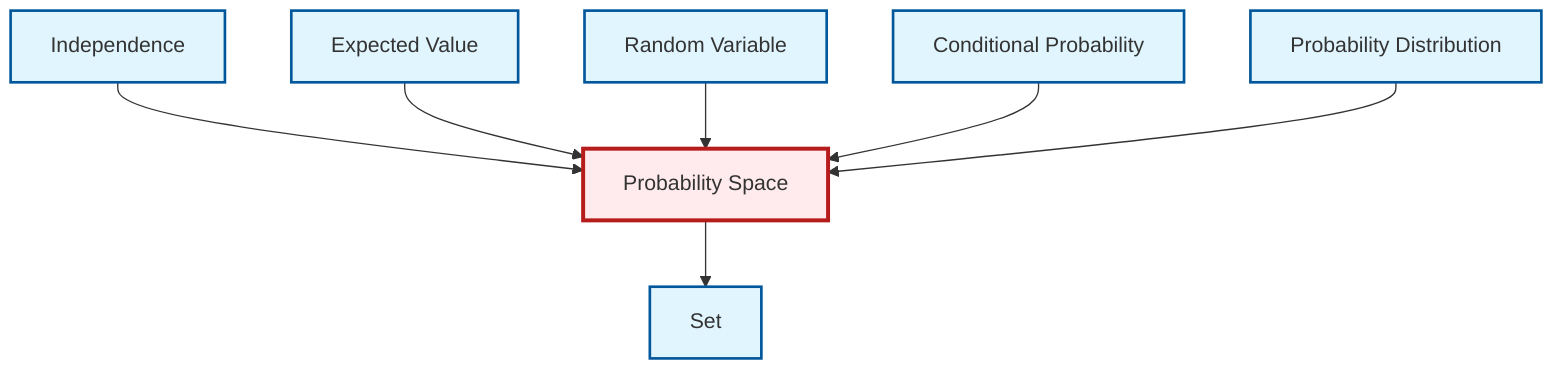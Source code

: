 graph TD
    classDef definition fill:#e1f5fe,stroke:#01579b,stroke-width:2px
    classDef theorem fill:#f3e5f5,stroke:#4a148c,stroke-width:2px
    classDef axiom fill:#fff3e0,stroke:#e65100,stroke-width:2px
    classDef example fill:#e8f5e9,stroke:#1b5e20,stroke-width:2px
    classDef current fill:#ffebee,stroke:#b71c1c,stroke-width:3px
    def-probability-space["Probability Space"]:::definition
    def-set["Set"]:::definition
    def-independence["Independence"]:::definition
    def-random-variable["Random Variable"]:::definition
    def-probability-distribution["Probability Distribution"]:::definition
    def-conditional-probability["Conditional Probability"]:::definition
    def-expectation["Expected Value"]:::definition
    def-probability-space --> def-set
    def-independence --> def-probability-space
    def-expectation --> def-probability-space
    def-random-variable --> def-probability-space
    def-conditional-probability --> def-probability-space
    def-probability-distribution --> def-probability-space
    class def-probability-space current